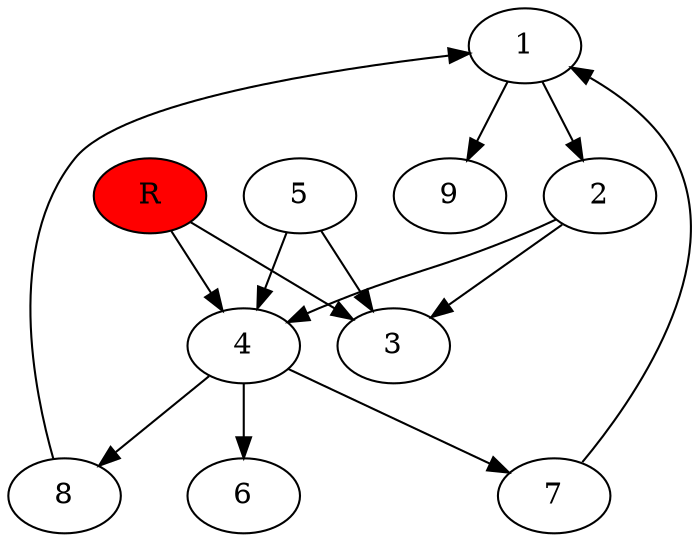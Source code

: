 digraph prb38555 {
	1
	2
	3
	4
	5
	6
	7
	8
	R [fillcolor="#ff0000" style=filled]
	1 -> 2
	1 -> 9
	2 -> 3
	2 -> 4
	4 -> 6
	4 -> 7
	4 -> 8
	5 -> 3
	5 -> 4
	7 -> 1
	8 -> 1
	R -> 3
	R -> 4
}
